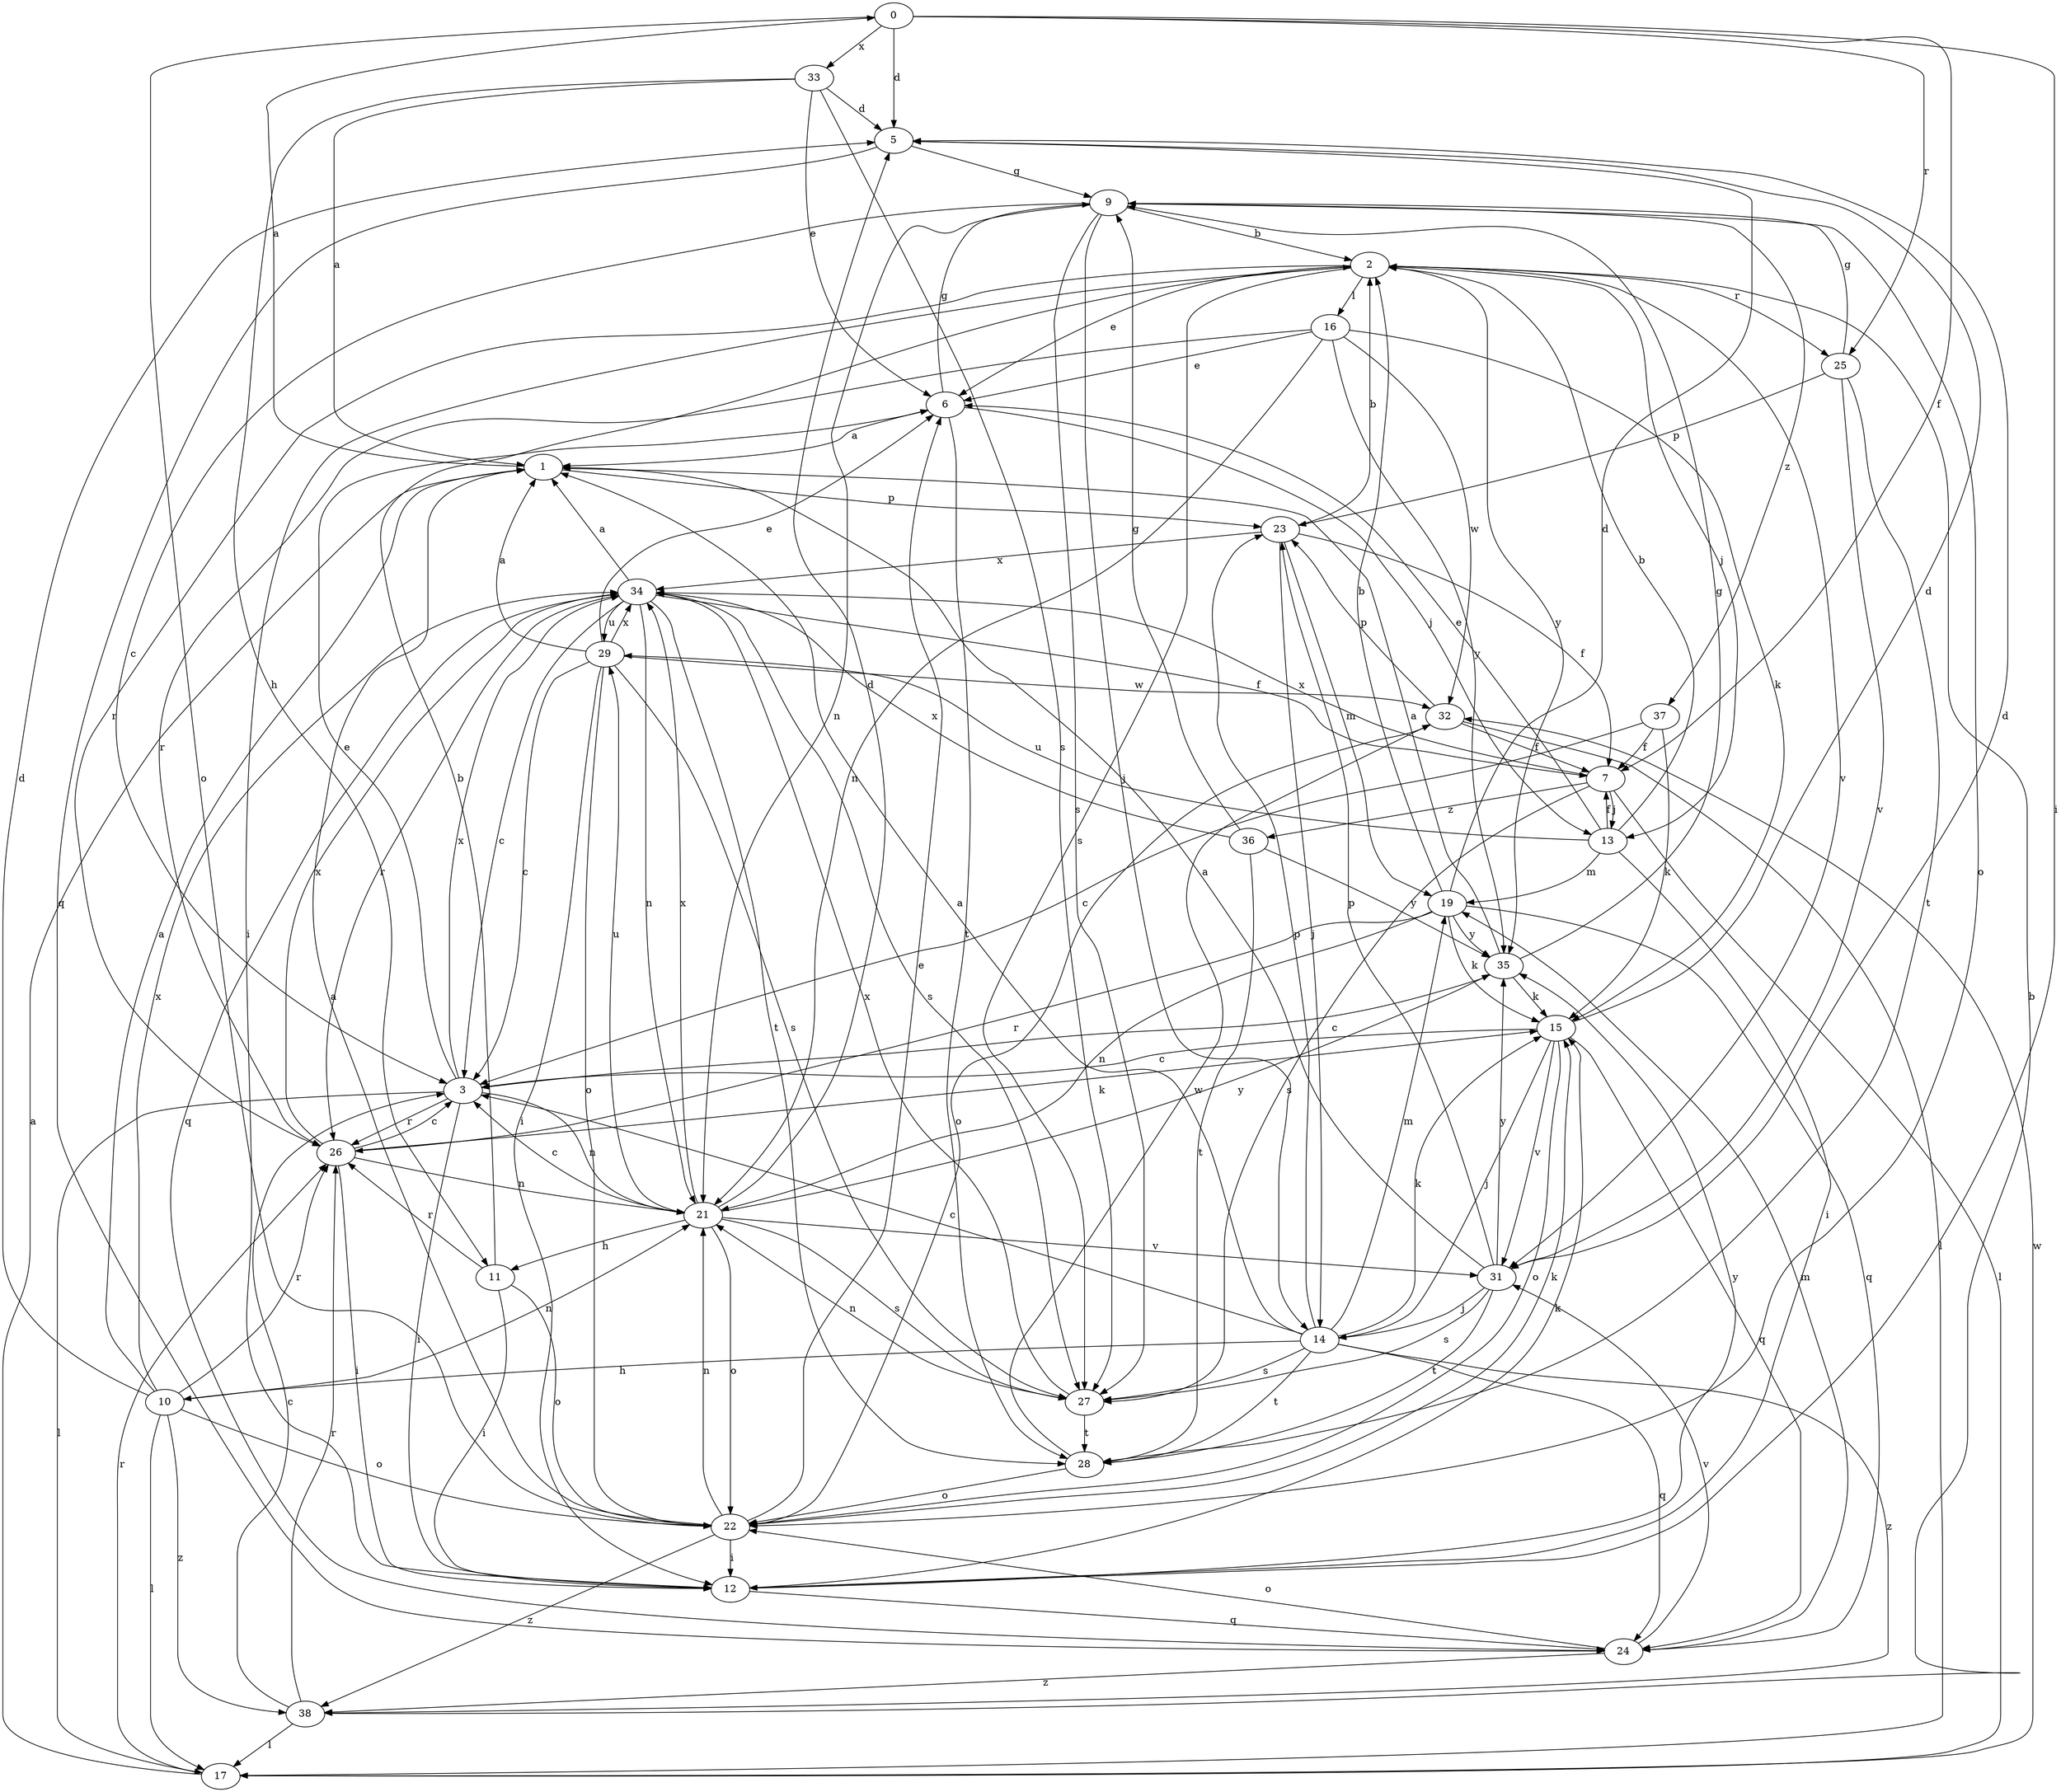 strict digraph  {
0;
1;
2;
3;
5;
6;
7;
9;
10;
11;
12;
13;
14;
15;
16;
17;
19;
21;
22;
23;
24;
25;
26;
27;
28;
29;
31;
32;
33;
34;
35;
36;
37;
38;
0 -> 5  [label=d];
0 -> 7  [label=f];
0 -> 12  [label=i];
0 -> 22  [label=o];
0 -> 25  [label=r];
0 -> 33  [label=x];
1 -> 0  [label=a];
1 -> 23  [label=p];
2 -> 6  [label=e];
2 -> 12  [label=i];
2 -> 13  [label=j];
2 -> 16  [label=l];
2 -> 25  [label=r];
2 -> 26  [label=r];
2 -> 27  [label=s];
2 -> 31  [label=v];
2 -> 35  [label=y];
3 -> 6  [label=e];
3 -> 12  [label=i];
3 -> 17  [label=l];
3 -> 21  [label=n];
3 -> 26  [label=r];
3 -> 34  [label=x];
5 -> 9  [label=g];
5 -> 24  [label=q];
6 -> 1  [label=a];
6 -> 9  [label=g];
6 -> 13  [label=j];
6 -> 28  [label=t];
7 -> 13  [label=j];
7 -> 17  [label=l];
7 -> 27  [label=s];
7 -> 34  [label=x];
7 -> 36  [label=z];
9 -> 2  [label=b];
9 -> 3  [label=c];
9 -> 14  [label=j];
9 -> 21  [label=n];
9 -> 22  [label=o];
9 -> 27  [label=s];
9 -> 37  [label=z];
10 -> 1  [label=a];
10 -> 5  [label=d];
10 -> 17  [label=l];
10 -> 21  [label=n];
10 -> 22  [label=o];
10 -> 26  [label=r];
10 -> 34  [label=x];
10 -> 38  [label=z];
11 -> 2  [label=b];
11 -> 12  [label=i];
11 -> 22  [label=o];
11 -> 26  [label=r];
12 -> 15  [label=k];
12 -> 24  [label=q];
12 -> 35  [label=y];
13 -> 2  [label=b];
13 -> 6  [label=e];
13 -> 7  [label=f];
13 -> 12  [label=i];
13 -> 19  [label=m];
13 -> 29  [label=u];
14 -> 1  [label=a];
14 -> 3  [label=c];
14 -> 10  [label=h];
14 -> 15  [label=k];
14 -> 19  [label=m];
14 -> 23  [label=p];
14 -> 24  [label=q];
14 -> 27  [label=s];
14 -> 28  [label=t];
14 -> 38  [label=z];
15 -> 3  [label=c];
15 -> 5  [label=d];
15 -> 14  [label=j];
15 -> 22  [label=o];
15 -> 24  [label=q];
15 -> 31  [label=v];
16 -> 6  [label=e];
16 -> 15  [label=k];
16 -> 21  [label=n];
16 -> 26  [label=r];
16 -> 32  [label=w];
16 -> 35  [label=y];
17 -> 1  [label=a];
17 -> 26  [label=r];
17 -> 32  [label=w];
19 -> 2  [label=b];
19 -> 5  [label=d];
19 -> 15  [label=k];
19 -> 21  [label=n];
19 -> 24  [label=q];
19 -> 26  [label=r];
19 -> 35  [label=y];
21 -> 3  [label=c];
21 -> 5  [label=d];
21 -> 11  [label=h];
21 -> 22  [label=o];
21 -> 27  [label=s];
21 -> 29  [label=u];
21 -> 31  [label=v];
21 -> 34  [label=x];
21 -> 35  [label=y];
22 -> 1  [label=a];
22 -> 6  [label=e];
22 -> 12  [label=i];
22 -> 15  [label=k];
22 -> 21  [label=n];
22 -> 38  [label=z];
23 -> 2  [label=b];
23 -> 7  [label=f];
23 -> 14  [label=j];
23 -> 19  [label=m];
23 -> 34  [label=x];
24 -> 19  [label=m];
24 -> 22  [label=o];
24 -> 31  [label=v];
24 -> 38  [label=z];
25 -> 9  [label=g];
25 -> 23  [label=p];
25 -> 28  [label=t];
25 -> 31  [label=v];
26 -> 3  [label=c];
26 -> 12  [label=i];
26 -> 15  [label=k];
26 -> 21  [label=n];
26 -> 34  [label=x];
27 -> 21  [label=n];
27 -> 28  [label=t];
27 -> 34  [label=x];
28 -> 22  [label=o];
28 -> 32  [label=w];
29 -> 1  [label=a];
29 -> 3  [label=c];
29 -> 6  [label=e];
29 -> 12  [label=i];
29 -> 22  [label=o];
29 -> 27  [label=s];
29 -> 32  [label=w];
29 -> 34  [label=x];
31 -> 1  [label=a];
31 -> 5  [label=d];
31 -> 14  [label=j];
31 -> 23  [label=p];
31 -> 27  [label=s];
31 -> 28  [label=t];
31 -> 35  [label=y];
32 -> 7  [label=f];
32 -> 17  [label=l];
32 -> 22  [label=o];
32 -> 23  [label=p];
33 -> 1  [label=a];
33 -> 5  [label=d];
33 -> 6  [label=e];
33 -> 11  [label=h];
33 -> 27  [label=s];
34 -> 1  [label=a];
34 -> 3  [label=c];
34 -> 7  [label=f];
34 -> 21  [label=n];
34 -> 24  [label=q];
34 -> 26  [label=r];
34 -> 27  [label=s];
34 -> 28  [label=t];
34 -> 29  [label=u];
35 -> 1  [label=a];
35 -> 3  [label=c];
35 -> 9  [label=g];
35 -> 15  [label=k];
36 -> 9  [label=g];
36 -> 28  [label=t];
36 -> 34  [label=x];
36 -> 35  [label=y];
37 -> 3  [label=c];
37 -> 7  [label=f];
37 -> 15  [label=k];
38 -> 2  [label=b];
38 -> 3  [label=c];
38 -> 17  [label=l];
38 -> 26  [label=r];
}
